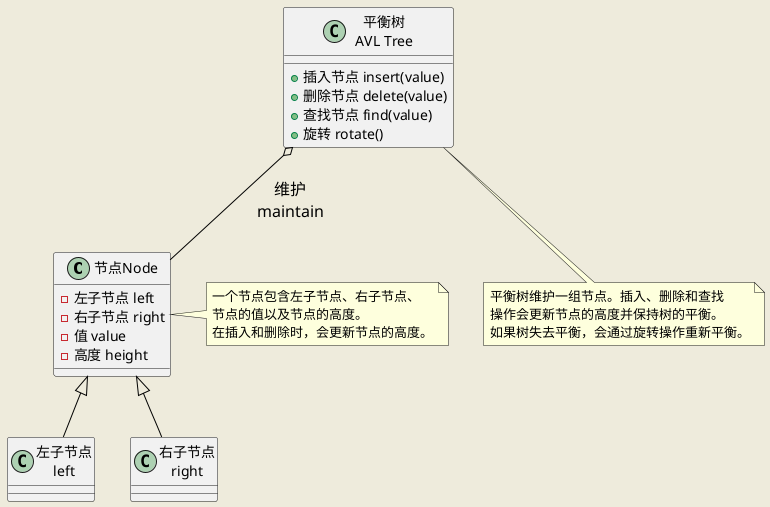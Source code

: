 @startuml
skinparam backgroundColor #EEEBDC
skinparam ArrowColor Black
skinparam ArrowFontColor Black
skinparam ArrowFontSize 16
skinparam ArrowFontName "微软雅黑"
skinparam ParticipantPadding 20
skinparam BoxPadding 10
skinparam shadowing false

class "节点Node" as Node {
  -左子节点 left
  -右子节点 right
  -值 value
  -高度 height
}

Node <|-- "左子节点\nleft"
Node <|-- "右子节点\nright"

class "平衡树\nAVL Tree" as AVL {
  +插入节点 insert(value)
  +删除节点 delete(value)
  +查找节点 find(value)
  +旋转 rotate()
}

AVL o-- Node: 维护\nmaintain

note right of Node
  一个节点包含左子节点、右子节点、
  节点的值以及节点的高度。
  在插入和删除时，会更新节点的高度。
end note

note bottom of AVL
  平衡树维护一组节点。插入、删除和查找
  操作会更新节点的高度并保持树的平衡。
  如果树失去平衡，会通过旋转操作重新平衡。
end note

@enduml
